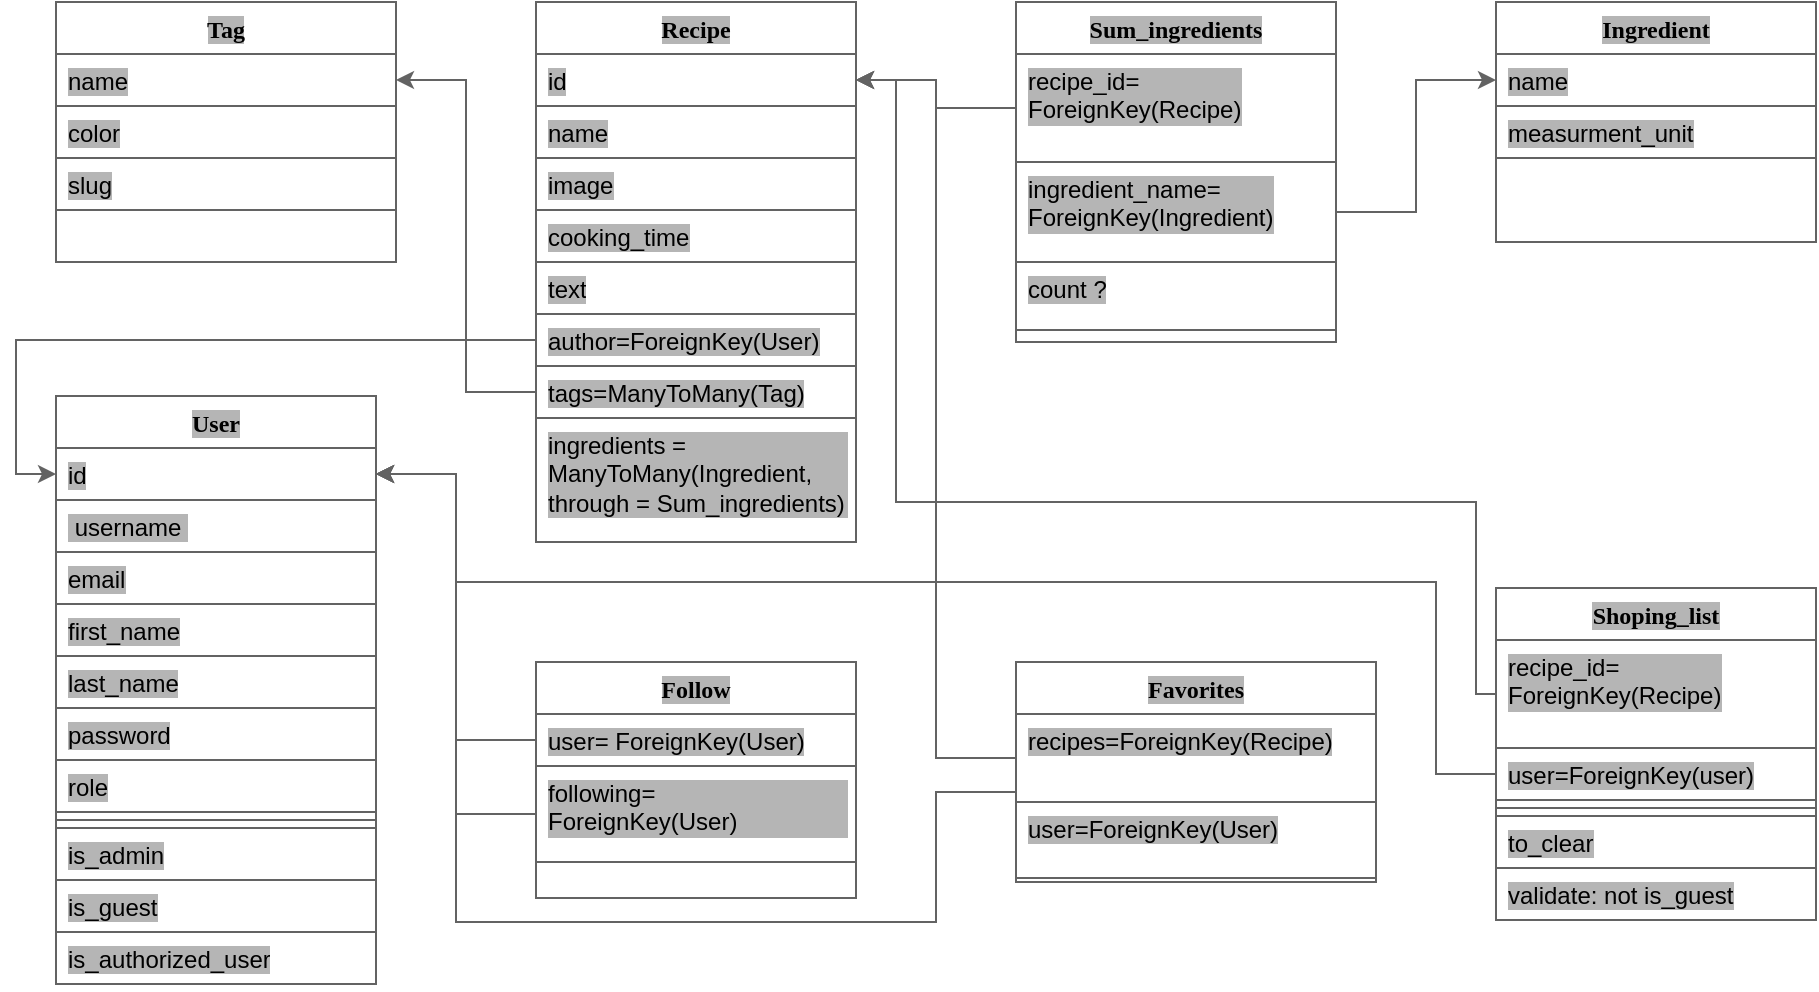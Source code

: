 <mxfile>
    <diagram name="Page-1" id="9f46799a-70d6-7492-0946-bef42562c5a5">
        <mxGraphModel dx="752" dy="393" grid="1" gridSize="10" guides="1" tooltips="1" connect="1" arrows="1" fold="1" page="1" pageScale="1" pageWidth="1100" pageHeight="850" background="none" math="0" shadow="0">
            <root>
                <mxCell id="0"/>
                <mxCell id="1" parent="0"/>
                <mxCell id="78961159f06e98e8-17" value="Recipe" style="swimlane;html=1;fontStyle=1;align=center;verticalAlign=top;childLayout=stackLayout;horizontal=1;startSize=26;horizontalStack=0;resizeParent=1;resizeLast=0;collapsible=1;marginBottom=0;swimlaneFillColor=#ffffff;rounded=0;shadow=0;comic=0;labelBackgroundColor=#B5B5B5;strokeWidth=1;fillColor=#FFFFFF;fontFamily=Verdana;fontSize=12;labelBorderColor=none;fontColor=#000000;whiteSpace=wrap;strokeColor=#636363;" parent="1" vertex="1">
                    <mxGeometry x="320" y="110" width="160" height="270" as="geometry"/>
                </mxCell>
                <mxCell id="78961159f06e98e8-21" value="id" style="text;html=1;strokeColor=#636363;fillColor=#FFFFFF;align=left;verticalAlign=top;spacingLeft=4;spacingRight=4;overflow=hidden;rotatable=0;points=[[0,0.5],[1,0.5]];portConstraint=eastwest;labelBorderColor=none;labelBackgroundColor=#B5B5B5;fontColor=#000000;whiteSpace=wrap;shadow=0;" parent="78961159f06e98e8-17" vertex="1">
                    <mxGeometry y="26" width="160" height="26" as="geometry"/>
                </mxCell>
                <mxCell id="tTol9lg7dFnoX-hlyUY5-7" value="name" style="text;html=1;strokeColor=#636363;fillColor=#FFFFFF;align=left;verticalAlign=top;spacingLeft=4;spacingRight=4;overflow=hidden;rotatable=0;points=[[0,0.5],[1,0.5]];portConstraint=eastwest;labelBorderColor=none;labelBackgroundColor=#B5B5B5;fontColor=#000000;whiteSpace=wrap;shadow=0;" parent="78961159f06e98e8-17" vertex="1">
                    <mxGeometry y="52" width="160" height="26" as="geometry"/>
                </mxCell>
                <mxCell id="78961159f06e98e8-23" value="image" style="text;html=1;strokeColor=#636363;fillColor=#FFFFFF;align=left;verticalAlign=top;spacingLeft=4;spacingRight=4;overflow=hidden;rotatable=0;points=[[0,0.5],[1,0.5]];portConstraint=eastwest;labelBorderColor=none;labelBackgroundColor=#B5B5B5;fontColor=#000000;whiteSpace=wrap;shadow=0;" parent="78961159f06e98e8-17" vertex="1">
                    <mxGeometry y="78" width="160" height="26" as="geometry"/>
                </mxCell>
                <mxCell id="78961159f06e98e8-25" value="cooking_time" style="text;html=1;strokeColor=#636363;fillColor=#FFFFFF;align=left;verticalAlign=top;spacingLeft=4;spacingRight=4;overflow=hidden;rotatable=0;points=[[0,0.5],[1,0.5]];portConstraint=eastwest;labelBorderColor=none;labelBackgroundColor=#B5B5B5;fontColor=#000000;whiteSpace=wrap;shadow=0;" parent="78961159f06e98e8-17" vertex="1">
                    <mxGeometry y="104" width="160" height="26" as="geometry"/>
                </mxCell>
                <mxCell id="78961159f06e98e8-26" value="text" style="text;html=1;strokeColor=#636363;fillColor=#FFFFFF;align=left;verticalAlign=top;spacingLeft=4;spacingRight=4;overflow=hidden;rotatable=0;points=[[0,0.5],[1,0.5]];portConstraint=eastwest;labelBorderColor=none;labelBackgroundColor=#B5B5B5;fontColor=#000000;whiteSpace=wrap;shadow=0;" parent="78961159f06e98e8-17" vertex="1">
                    <mxGeometry y="130" width="160" height="26" as="geometry"/>
                </mxCell>
                <mxCell id="78961159f06e98e8-24" value="author=ForeignKey(User)" style="text;html=1;strokeColor=#636363;fillColor=#FFFFFF;align=left;verticalAlign=top;spacingLeft=4;spacingRight=4;overflow=hidden;rotatable=0;points=[[0,0.5],[1,0.5]];portConstraint=eastwest;labelBorderColor=none;labelBackgroundColor=#B5B5B5;fontColor=#000000;whiteSpace=wrap;shadow=0;" parent="78961159f06e98e8-17" vertex="1">
                    <mxGeometry y="156" width="160" height="26" as="geometry"/>
                </mxCell>
                <mxCell id="ghc3xlel7lcxxB09unH8-13" value="tags=ManyToMany(Tag)" style="text;html=1;strokeColor=#636363;fillColor=#FFFFFF;align=left;verticalAlign=top;spacingLeft=4;spacingRight=4;overflow=hidden;rotatable=0;points=[[0,0.5],[1,0.5]];portConstraint=eastwest;labelBorderColor=none;labelBackgroundColor=#B5B5B5;fontColor=#000000;whiteSpace=wrap;shadow=0;" parent="78961159f06e98e8-17" vertex="1">
                    <mxGeometry y="182" width="160" height="26" as="geometry"/>
                </mxCell>
                <mxCell id="ghc3xlel7lcxxB09unH8-17" value="ingredients = ManyToMany(Ingredient,&lt;br&gt;through = Sum_ingredients)" style="text;html=1;strokeColor=#636363;fillColor=#FFFFFF;align=left;verticalAlign=top;spacingLeft=4;spacingRight=4;overflow=hidden;rotatable=0;points=[[0,0.5],[1,0.5]];portConstraint=eastwest;labelBorderColor=none;labelBackgroundColor=#B5B5B5;fontColor=#000000;whiteSpace=wrap;shadow=0;" parent="78961159f06e98e8-17" vertex="1">
                    <mxGeometry y="208" width="160" height="62" as="geometry"/>
                </mxCell>
                <mxCell id="78961159f06e98e8-30" value="Tag" style="swimlane;html=1;fontStyle=1;align=center;verticalAlign=top;childLayout=stackLayout;horizontal=1;startSize=26;horizontalStack=0;resizeParent=1;resizeLast=0;collapsible=1;marginBottom=0;swimlaneFillColor=#ffffff;rounded=0;shadow=0;comic=0;labelBackgroundColor=#B5B5B5;strokeWidth=1;fillColor=#FFFFFF;fontFamily=Verdana;fontSize=12;labelBorderColor=none;fontColor=#000000;whiteSpace=wrap;strokeColor=#636363;" parent="1" vertex="1">
                    <mxGeometry x="80" y="110" width="170" height="130" as="geometry"/>
                </mxCell>
                <mxCell id="78961159f06e98e8-31" value="name" style="text;html=1;strokeColor=#636363;fillColor=#FFFFFF;align=left;verticalAlign=top;spacingLeft=4;spacingRight=4;overflow=hidden;rotatable=0;points=[[0,0.5],[1,0.5]];portConstraint=eastwest;labelBorderColor=none;labelBackgroundColor=#B5B5B5;fontColor=#000000;whiteSpace=wrap;shadow=0;" parent="78961159f06e98e8-30" vertex="1">
                    <mxGeometry y="26" width="170" height="26" as="geometry"/>
                </mxCell>
                <mxCell id="78961159f06e98e8-32" value="color" style="text;html=1;strokeColor=#636363;fillColor=#FFFFFF;align=left;verticalAlign=top;spacingLeft=4;spacingRight=4;overflow=hidden;rotatable=0;points=[[0,0.5],[1,0.5]];portConstraint=eastwest;labelBorderColor=none;labelBackgroundColor=#B5B5B5;fontColor=#000000;whiteSpace=wrap;shadow=0;" parent="78961159f06e98e8-30" vertex="1">
                    <mxGeometry y="52" width="170" height="26" as="geometry"/>
                </mxCell>
                <mxCell id="78961159f06e98e8-33" value="slug" style="text;html=1;strokeColor=#636363;fillColor=#FFFFFF;align=left;verticalAlign=top;spacingLeft=4;spacingRight=4;overflow=hidden;rotatable=0;points=[[0,0.5],[1,0.5]];portConstraint=eastwest;labelBorderColor=none;labelBackgroundColor=#B5B5B5;fontColor=#000000;whiteSpace=wrap;shadow=0;" parent="78961159f06e98e8-30" vertex="1">
                    <mxGeometry y="78" width="170" height="26" as="geometry"/>
                </mxCell>
                <mxCell id="78961159f06e98e8-43" value="Ingredient" style="swimlane;html=1;fontStyle=1;align=center;verticalAlign=top;childLayout=stackLayout;horizontal=1;startSize=26;horizontalStack=0;resizeParent=1;resizeLast=0;collapsible=1;marginBottom=0;swimlaneFillColor=#ffffff;rounded=0;shadow=0;comic=0;labelBackgroundColor=#B5B5B5;strokeWidth=1;fillColor=#FFFFFF;fontFamily=Verdana;fontSize=12;labelBorderColor=none;fontColor=#000000;whiteSpace=wrap;strokeColor=#636363;" parent="1" vertex="1">
                    <mxGeometry x="800" y="110" width="160" height="120" as="geometry"/>
                </mxCell>
                <mxCell id="78961159f06e98e8-44" value="name" style="text;html=1;strokeColor=#636363;fillColor=#FFFFFF;align=left;verticalAlign=top;spacingLeft=4;spacingRight=4;overflow=hidden;rotatable=0;points=[[0,0.5],[1,0.5]];portConstraint=eastwest;labelBorderColor=none;labelBackgroundColor=#B5B5B5;fontColor=#000000;whiteSpace=wrap;shadow=0;" parent="78961159f06e98e8-43" vertex="1">
                    <mxGeometry y="26" width="160" height="26" as="geometry"/>
                </mxCell>
                <mxCell id="78961159f06e98e8-45" value="measurment_unit" style="text;html=1;strokeColor=#636363;fillColor=#FFFFFF;align=left;verticalAlign=top;spacingLeft=4;spacingRight=4;overflow=hidden;rotatable=0;points=[[0,0.5],[1,0.5]];portConstraint=eastwest;labelBorderColor=none;labelBackgroundColor=#B5B5B5;fontColor=#000000;whiteSpace=wrap;shadow=0;" parent="78961159f06e98e8-43" vertex="1">
                    <mxGeometry y="52" width="160" height="26" as="geometry"/>
                </mxCell>
                <mxCell id="78961159f06e98e8-56" value="User" style="swimlane;html=1;fontStyle=1;align=center;verticalAlign=top;childLayout=stackLayout;horizontal=1;startSize=26;horizontalStack=0;resizeParent=1;resizeLast=0;collapsible=1;marginBottom=0;swimlaneFillColor=#ffffff;rounded=0;shadow=0;comic=0;labelBackgroundColor=#B5B5B5;strokeWidth=1;fillColor=#FFFFFF;fontFamily=Verdana;fontSize=12;labelBorderColor=none;fontColor=#000000;whiteSpace=wrap;strokeColor=#636363;" parent="1" vertex="1">
                    <mxGeometry x="80" y="307" width="160" height="294" as="geometry"/>
                </mxCell>
                <mxCell id="78961159f06e98e8-57" value="id" style="text;html=1;strokeColor=#636363;fillColor=#FFFFFF;align=left;verticalAlign=top;spacingLeft=4;spacingRight=4;overflow=hidden;rotatable=0;points=[[0,0.5],[1,0.5]];portConstraint=eastwest;labelBorderColor=none;labelBackgroundColor=#B5B5B5;fontColor=#000000;whiteSpace=wrap;shadow=0;" parent="78961159f06e98e8-56" vertex="1">
                    <mxGeometry y="26" width="160" height="26" as="geometry"/>
                </mxCell>
                <mxCell id="lTvlNWa3KyWWzM1s08XT-5" value="&amp;nbsp;username&amp;nbsp;" style="text;html=1;strokeColor=#636363;fillColor=#FFFFFF;align=left;verticalAlign=top;spacingLeft=4;spacingRight=4;overflow=hidden;rotatable=0;points=[[0,0.5],[1,0.5]];portConstraint=eastwest;labelBorderColor=none;labelBackgroundColor=#B5B5B5;fontColor=#000000;whiteSpace=wrap;shadow=0;" parent="78961159f06e98e8-56" vertex="1">
                    <mxGeometry y="52" width="160" height="26" as="geometry"/>
                </mxCell>
                <mxCell id="78961159f06e98e8-58" value="email&lt;br&gt;" style="text;html=1;strokeColor=#636363;fillColor=#FFFFFF;align=left;verticalAlign=top;spacingLeft=4;spacingRight=4;overflow=hidden;rotatable=0;points=[[0,0.5],[1,0.5]];portConstraint=eastwest;labelBorderColor=none;labelBackgroundColor=#B5B5B5;fontColor=#000000;whiteSpace=wrap;shadow=0;" parent="78961159f06e98e8-56" vertex="1">
                    <mxGeometry y="78" width="160" height="26" as="geometry"/>
                </mxCell>
                <mxCell id="78961159f06e98e8-59" value="first_name" style="text;html=1;strokeColor=#636363;fillColor=#FFFFFF;align=left;verticalAlign=top;spacingLeft=4;spacingRight=4;overflow=hidden;rotatable=0;points=[[0,0.5],[1,0.5]];portConstraint=eastwest;labelBorderColor=none;labelBackgroundColor=#B5B5B5;fontColor=#000000;whiteSpace=wrap;shadow=0;" parent="78961159f06e98e8-56" vertex="1">
                    <mxGeometry y="104" width="160" height="26" as="geometry"/>
                </mxCell>
                <mxCell id="78961159f06e98e8-60" value="last_name" style="text;html=1;strokeColor=#636363;fillColor=#FFFFFF;align=left;verticalAlign=top;spacingLeft=4;spacingRight=4;overflow=hidden;rotatable=0;points=[[0,0.5],[1,0.5]];portConstraint=eastwest;labelBorderColor=none;labelBackgroundColor=#B5B5B5;fontColor=#000000;whiteSpace=wrap;shadow=0;" parent="78961159f06e98e8-56" vertex="1">
                    <mxGeometry y="130" width="160" height="26" as="geometry"/>
                </mxCell>
                <mxCell id="78961159f06e98e8-61" value="password" style="text;html=1;strokeColor=#636363;fillColor=#FFFFFF;align=left;verticalAlign=top;spacingLeft=4;spacingRight=4;overflow=hidden;rotatable=0;points=[[0,0.5],[1,0.5]];portConstraint=eastwest;labelBorderColor=none;labelBackgroundColor=#B5B5B5;fontColor=#000000;whiteSpace=wrap;shadow=0;" parent="78961159f06e98e8-56" vertex="1">
                    <mxGeometry y="156" width="160" height="26" as="geometry"/>
                </mxCell>
                <mxCell id="ghc3xlel7lcxxB09unH8-2" value="role" style="text;html=1;strokeColor=#636363;fillColor=#FFFFFF;align=left;verticalAlign=top;spacingLeft=4;spacingRight=4;overflow=hidden;rotatable=0;points=[[0,0.5],[1,0.5]];portConstraint=eastwest;labelBorderColor=none;labelBackgroundColor=#B5B5B5;fontColor=#000000;whiteSpace=wrap;shadow=0;" parent="78961159f06e98e8-56" vertex="1">
                    <mxGeometry y="182" width="160" height="26" as="geometry"/>
                </mxCell>
                <mxCell id="78961159f06e98e8-64" value="" style="line;html=1;strokeWidth=1;fillColor=#FFFFFF;align=left;verticalAlign=middle;spacingTop=-1;spacingLeft=3;spacingRight=3;rotatable=0;labelPosition=right;points=[];portConstraint=eastwest;labelBorderColor=none;labelBackgroundColor=#B5B5B5;fontColor=#000000;whiteSpace=wrap;strokeColor=#636363;shadow=0;" parent="78961159f06e98e8-56" vertex="1">
                    <mxGeometry y="208" width="160" height="8" as="geometry"/>
                </mxCell>
                <mxCell id="78961159f06e98e8-65" value="is_admin" style="text;html=1;strokeColor=#636363;fillColor=#FFFFFF;align=left;verticalAlign=top;spacingLeft=4;spacingRight=4;overflow=hidden;rotatable=0;points=[[0,0.5],[1,0.5]];portConstraint=eastwest;labelBorderColor=none;labelBackgroundColor=#B5B5B5;fontColor=#000000;whiteSpace=wrap;shadow=0;" parent="78961159f06e98e8-56" vertex="1">
                    <mxGeometry y="216" width="160" height="26" as="geometry"/>
                </mxCell>
                <mxCell id="78961159f06e98e8-66" value="is_guest" style="text;html=1;strokeColor=#636363;fillColor=#FFFFFF;align=left;verticalAlign=top;spacingLeft=4;spacingRight=4;overflow=hidden;rotatable=0;points=[[0,0.5],[1,0.5]];portConstraint=eastwest;labelBorderColor=none;labelBackgroundColor=#B5B5B5;fontColor=#000000;whiteSpace=wrap;shadow=0;" parent="78961159f06e98e8-56" vertex="1">
                    <mxGeometry y="242" width="160" height="26" as="geometry"/>
                </mxCell>
                <mxCell id="78961159f06e98e8-68" value="is_authorized_user" style="text;html=1;strokeColor=#636363;fillColor=#FFFFFF;align=left;verticalAlign=top;spacingLeft=4;spacingRight=4;overflow=hidden;rotatable=0;points=[[0,0.5],[1,0.5]];portConstraint=eastwest;labelBorderColor=none;labelBackgroundColor=#B5B5B5;fontColor=#000000;whiteSpace=wrap;shadow=0;" parent="78961159f06e98e8-56" vertex="1">
                    <mxGeometry y="268" width="160" height="26" as="geometry"/>
                </mxCell>
                <mxCell id="ghc3xlel7lcxxB09unH8-4" value="" style="edgeStyle=orthogonalEdgeStyle;rounded=0;orthogonalLoop=1;jettySize=auto;html=1;entryX=1;entryY=0.5;entryDx=0;entryDy=0;exitX=0;exitY=0.5;exitDx=0;exitDy=0;labelBorderColor=none;labelBackgroundColor=#B5B5B5;fontColor=#000000;strokeColor=#636363;shadow=0;fillColor=#FFFFFF;" parent="1" source="78961159f06e98e8-84" target="78961159f06e98e8-57" edge="1">
                    <mxGeometry relative="1" as="geometry"/>
                </mxCell>
                <mxCell id="78961159f06e98e8-82" value="Follow" style="swimlane;html=1;fontStyle=1;align=center;verticalAlign=top;childLayout=stackLayout;horizontal=1;startSize=26;horizontalStack=0;resizeParent=1;resizeLast=0;collapsible=1;marginBottom=0;swimlaneFillColor=#ffffff;rounded=0;shadow=0;comic=0;labelBackgroundColor=#B5B5B5;strokeWidth=1;fillColor=#FFFFFF;fontFamily=Verdana;fontSize=12;labelBorderColor=none;fontColor=#000000;whiteSpace=wrap;strokeColor=#636363;" parent="1" vertex="1">
                    <mxGeometry x="320" y="440" width="160" height="118" as="geometry"/>
                </mxCell>
                <mxCell id="78961159f06e98e8-83" value="user= ForeignKey(User)" style="text;html=1;strokeColor=#636363;fillColor=#FFFFFF;align=left;verticalAlign=top;spacingLeft=4;spacingRight=4;overflow=hidden;rotatable=0;points=[[0,0.5],[1,0.5]];portConstraint=eastwest;labelBorderColor=none;labelBackgroundColor=#B5B5B5;fontColor=#000000;whiteSpace=wrap;shadow=0;" parent="78961159f06e98e8-82" vertex="1">
                    <mxGeometry y="26" width="160" height="26" as="geometry"/>
                </mxCell>
                <mxCell id="78961159f06e98e8-84" value="following= ForeignKey(User)" style="text;html=1;strokeColor=#636363;fillColor=#FFFFFF;align=left;verticalAlign=top;spacingLeft=4;spacingRight=4;overflow=hidden;rotatable=0;points=[[0,0.5],[1,0.5]];portConstraint=eastwest;labelBorderColor=none;labelBackgroundColor=#B5B5B5;fontColor=#000000;whiteSpace=wrap;shadow=0;" parent="78961159f06e98e8-82" vertex="1">
                    <mxGeometry y="52" width="160" height="48" as="geometry"/>
                </mxCell>
                <mxCell id="78961159f06e98e8-95" value="Favorites" style="swimlane;html=1;fontStyle=1;align=center;verticalAlign=top;childLayout=stackLayout;horizontal=1;startSize=26;horizontalStack=0;resizeParent=1;resizeLast=0;collapsible=1;marginBottom=0;swimlaneFillColor=#ffffff;rounded=0;shadow=0;comic=0;labelBackgroundColor=#B5B5B5;strokeWidth=1;fillColor=#FFFFFF;fontFamily=Verdana;fontSize=12;labelBorderColor=none;fontColor=#000000;whiteSpace=wrap;strokeColor=#636363;" parent="1" vertex="1">
                    <mxGeometry x="560" y="440" width="180" height="110" as="geometry"/>
                </mxCell>
                <mxCell id="78961159f06e98e8-97" value="recipes=ForeignKey(Recipe)" style="text;html=1;strokeColor=#636363;fillColor=#FFFFFF;align=left;verticalAlign=top;spacingLeft=4;spacingRight=4;overflow=hidden;rotatable=0;points=[[0,0.5],[1,0.5]];portConstraint=eastwest;labelBorderColor=none;labelBackgroundColor=#B5B5B5;fontColor=#000000;whiteSpace=wrap;shadow=0;" parent="78961159f06e98e8-95" vertex="1">
                    <mxGeometry y="26" width="180" height="44" as="geometry"/>
                </mxCell>
                <mxCell id="78961159f06e98e8-98" value="user=ForeignKey(User)" style="text;html=1;strokeColor=#636363;fillColor=#FFFFFF;align=left;verticalAlign=top;spacingLeft=4;spacingRight=4;overflow=hidden;rotatable=0;points=[[0,0.5],[1,0.5]];portConstraint=eastwest;labelBorderColor=none;labelBackgroundColor=#B5B5B5;fontColor=#000000;whiteSpace=wrap;shadow=0;" parent="78961159f06e98e8-95" vertex="1">
                    <mxGeometry y="70" width="180" height="38" as="geometry"/>
                </mxCell>
                <mxCell id="78961159f06e98e8-108" value="Shoping_list" style="swimlane;html=1;fontStyle=1;align=center;verticalAlign=top;childLayout=stackLayout;horizontal=1;startSize=26;horizontalStack=0;resizeParent=1;resizeLast=0;collapsible=1;marginBottom=0;swimlaneFillColor=#ffffff;rounded=0;shadow=0;comic=0;labelBackgroundColor=#B5B5B5;strokeWidth=1;fillColor=#FFFFFF;fontFamily=Verdana;fontSize=12;labelBorderColor=none;fontColor=#000000;whiteSpace=wrap;strokeColor=#636363;" parent="1" vertex="1">
                    <mxGeometry x="800" y="403.0" width="160" height="166" as="geometry"/>
                </mxCell>
                <mxCell id="78961159f06e98e8-109" value="recipe_id=&lt;br&gt;ForeignKey(Recipe)" style="text;html=1;strokeColor=#636363;fillColor=#FFFFFF;align=left;verticalAlign=top;spacingLeft=4;spacingRight=4;overflow=hidden;rotatable=0;points=[[0,0.5],[1,0.5]];portConstraint=eastwest;labelBorderColor=none;labelBackgroundColor=#B5B5B5;fontColor=#000000;whiteSpace=wrap;shadow=0;" parent="78961159f06e98e8-108" vertex="1">
                    <mxGeometry y="26" width="160" height="54" as="geometry"/>
                </mxCell>
                <mxCell id="78961159f06e98e8-110" value="user=ForeignKey(user)" style="text;html=1;strokeColor=#636363;fillColor=#FFFFFF;align=left;verticalAlign=top;spacingLeft=4;spacingRight=4;overflow=hidden;rotatable=0;points=[[0,0.5],[1,0.5]];portConstraint=eastwest;labelBorderColor=none;labelBackgroundColor=#B5B5B5;fontColor=#000000;whiteSpace=wrap;shadow=0;" parent="78961159f06e98e8-108" vertex="1">
                    <mxGeometry y="80" width="160" height="26" as="geometry"/>
                </mxCell>
                <mxCell id="78961159f06e98e8-116" value="" style="line;html=1;strokeWidth=1;fillColor=#FFFFFF;align=left;verticalAlign=middle;spacingTop=-1;spacingLeft=3;spacingRight=3;rotatable=0;labelPosition=right;points=[];portConstraint=eastwest;labelBorderColor=none;labelBackgroundColor=#B5B5B5;fontColor=#000000;whiteSpace=wrap;strokeColor=#636363;shadow=0;" parent="78961159f06e98e8-108" vertex="1">
                    <mxGeometry y="106" width="160" height="8" as="geometry"/>
                </mxCell>
                <mxCell id="78961159f06e98e8-117" value="to_clear" style="text;html=1;strokeColor=#636363;fillColor=#FFFFFF;align=left;verticalAlign=top;spacingLeft=4;spacingRight=4;overflow=hidden;rotatable=0;points=[[0,0.5],[1,0.5]];portConstraint=eastwest;labelBorderColor=none;labelBackgroundColor=#B5B5B5;fontColor=#000000;whiteSpace=wrap;shadow=0;" parent="78961159f06e98e8-108" vertex="1">
                    <mxGeometry y="114" width="160" height="26" as="geometry"/>
                </mxCell>
                <mxCell id="78961159f06e98e8-120" value="validate: not is_guest" style="text;html=1;strokeColor=#636363;fillColor=#FFFFFF;align=left;verticalAlign=top;spacingLeft=4;spacingRight=4;overflow=hidden;rotatable=0;points=[[0,0.5],[1,0.5]];portConstraint=eastwest;labelBorderColor=none;labelBackgroundColor=#B5B5B5;fontColor=#000000;whiteSpace=wrap;shadow=0;" parent="78961159f06e98e8-108" vertex="1">
                    <mxGeometry y="140" width="160" height="26" as="geometry"/>
                </mxCell>
                <mxCell id="ghc3xlel7lcxxB09unH8-5" value="" style="edgeStyle=orthogonalEdgeStyle;rounded=0;orthogonalLoop=1;jettySize=auto;html=1;entryX=1;entryY=0.5;entryDx=0;entryDy=0;labelBorderColor=none;labelBackgroundColor=#B5B5B5;fontColor=#000000;strokeColor=#636363;shadow=0;fillColor=#FFFFFF;" parent="1" source="78961159f06e98e8-83" target="78961159f06e98e8-57" edge="1">
                    <mxGeometry relative="1" as="geometry"/>
                </mxCell>
                <mxCell id="ghc3xlel7lcxxB09unH8-15" style="edgeStyle=orthogonalEdgeStyle;rounded=0;orthogonalLoop=1;jettySize=auto;html=1;exitX=0;exitY=0.5;exitDx=0;exitDy=0;entryX=1;entryY=0.5;entryDx=0;entryDy=0;labelBorderColor=none;labelBackgroundColor=#B5B5B5;fontColor=#000000;strokeColor=#636363;shadow=0;fillColor=#FFFFFF;" parent="1" source="ghc3xlel7lcxxB09unH8-13" target="78961159f06e98e8-31" edge="1">
                    <mxGeometry relative="1" as="geometry"/>
                </mxCell>
                <mxCell id="tTol9lg7dFnoX-hlyUY5-1" style="edgeStyle=orthogonalEdgeStyle;rounded=0;orthogonalLoop=1;jettySize=auto;html=1;exitX=0;exitY=0.5;exitDx=0;exitDy=0;entryX=0;entryY=0.5;entryDx=0;entryDy=0;labelBorderColor=none;labelBackgroundColor=#B5B5B5;fontColor=#000000;strokeColor=#636363;shadow=0;fillColor=#FFFFFF;" parent="1" source="78961159f06e98e8-24" target="78961159f06e98e8-57" edge="1">
                    <mxGeometry relative="1" as="geometry"/>
                </mxCell>
                <mxCell id="tTol9lg7dFnoX-hlyUY5-2" value="Sum_ingredients" style="swimlane;html=1;fontStyle=1;align=center;verticalAlign=top;childLayout=stackLayout;horizontal=1;startSize=26;horizontalStack=0;resizeParent=1;resizeLast=0;collapsible=1;marginBottom=0;swimlaneFillColor=#ffffff;rounded=0;shadow=0;comic=0;labelBackgroundColor=#B5B5B5;strokeWidth=1;fillColor=#FFFFFF;fontFamily=Verdana;fontSize=12;labelBorderColor=none;fontColor=#000000;whiteSpace=wrap;strokeColor=#636363;" parent="1" vertex="1">
                    <mxGeometry x="560" y="110" width="160" height="170" as="geometry"/>
                </mxCell>
                <mxCell id="tTol9lg7dFnoX-hlyUY5-3" value="recipe_id=&lt;br&gt;ForeignKey(Recipe)" style="text;html=1;strokeColor=#636363;fillColor=#FFFFFF;align=left;verticalAlign=top;spacingLeft=4;spacingRight=4;overflow=hidden;rotatable=0;points=[[0,0.5],[1,0.5]];portConstraint=eastwest;labelBorderColor=none;labelBackgroundColor=#B5B5B5;fontColor=#000000;whiteSpace=wrap;shadow=0;" parent="tTol9lg7dFnoX-hlyUY5-2" vertex="1">
                    <mxGeometry y="26" width="160" height="54" as="geometry"/>
                </mxCell>
                <mxCell id="tTol9lg7dFnoX-hlyUY5-4" value="ingredient_name=&lt;br&gt;ForeignKey(Ingredient)" style="text;html=1;strokeColor=#636363;fillColor=#FFFFFF;align=left;verticalAlign=top;spacingLeft=4;spacingRight=4;overflow=hidden;rotatable=0;points=[[0,0.5],[1,0.5]];portConstraint=eastwest;labelBorderColor=none;labelBackgroundColor=#B5B5B5;fontColor=#000000;whiteSpace=wrap;shadow=0;" parent="tTol9lg7dFnoX-hlyUY5-2" vertex="1">
                    <mxGeometry y="80" width="160" height="50" as="geometry"/>
                </mxCell>
                <mxCell id="tTol9lg7dFnoX-hlyUY5-9" value="count ?" style="text;html=1;strokeColor=#636363;fillColor=#FFFFFF;align=left;verticalAlign=top;spacingLeft=4;spacingRight=4;overflow=hidden;rotatable=0;points=[[0,0.5],[1,0.5]];portConstraint=eastwest;labelBorderColor=none;labelBackgroundColor=#B5B5B5;fontColor=#000000;whiteSpace=wrap;shadow=0;" parent="tTol9lg7dFnoX-hlyUY5-2" vertex="1">
                    <mxGeometry y="130" width="160" height="34" as="geometry"/>
                </mxCell>
                <mxCell id="tTol9lg7dFnoX-hlyUY5-6" style="edgeStyle=orthogonalEdgeStyle;rounded=0;orthogonalLoop=1;jettySize=auto;html=1;exitX=0;exitY=0.5;exitDx=0;exitDy=0;labelBorderColor=none;labelBackgroundColor=#B5B5B5;fontColor=#000000;strokeColor=#636363;shadow=0;fillColor=#FFFFFF;" parent="1" source="tTol9lg7dFnoX-hlyUY5-3" target="78961159f06e98e8-21" edge="1">
                    <mxGeometry relative="1" as="geometry"/>
                </mxCell>
                <mxCell id="tTol9lg7dFnoX-hlyUY5-8" style="edgeStyle=orthogonalEdgeStyle;rounded=0;orthogonalLoop=1;jettySize=auto;html=1;exitX=1;exitY=0.5;exitDx=0;exitDy=0;labelBorderColor=none;labelBackgroundColor=#B5B5B5;fontColor=#000000;strokeColor=#636363;shadow=0;fillColor=#FFFFFF;" parent="1" source="tTol9lg7dFnoX-hlyUY5-4" target="78961159f06e98e8-44" edge="1">
                    <mxGeometry relative="1" as="geometry"/>
                </mxCell>
                <mxCell id="lTvlNWa3KyWWzM1s08XT-2" style="edgeStyle=orthogonalEdgeStyle;rounded=0;orthogonalLoop=1;jettySize=auto;html=1;exitX=0;exitY=0.5;exitDx=0;exitDy=0;entryX=1;entryY=0.5;entryDx=0;entryDy=0;labelBorderColor=none;labelBackgroundColor=#B5B5B5;fontColor=#000000;strokeColor=#636363;shadow=0;fillColor=#FFFFFF;" parent="1" source="78961159f06e98e8-97" target="78961159f06e98e8-21" edge="1">
                    <mxGeometry relative="1" as="geometry"/>
                </mxCell>
                <mxCell id="lTvlNWa3KyWWzM1s08XT-3" style="edgeStyle=orthogonalEdgeStyle;rounded=0;orthogonalLoop=1;jettySize=auto;html=1;exitX=0;exitY=0.5;exitDx=0;exitDy=0;entryX=1;entryY=0.5;entryDx=0;entryDy=0;labelBorderColor=none;labelBackgroundColor=#B5B5B5;fontColor=#000000;strokeColor=#636363;shadow=0;fillColor=#FFFFFF;" parent="1" source="78961159f06e98e8-98" target="78961159f06e98e8-57" edge="1">
                    <mxGeometry relative="1" as="geometry">
                        <Array as="points">
                            <mxPoint x="560" y="505"/>
                            <mxPoint x="520" y="505"/>
                            <mxPoint x="520" y="570"/>
                            <mxPoint x="280" y="570"/>
                            <mxPoint x="280" y="346"/>
                        </Array>
                    </mxGeometry>
                </mxCell>
                <mxCell id="lTvlNWa3KyWWzM1s08XT-6" style="edgeStyle=orthogonalEdgeStyle;rounded=0;orthogonalLoop=1;jettySize=auto;html=1;exitX=0;exitY=0.5;exitDx=0;exitDy=0;labelBorderColor=none;labelBackgroundColor=#B5B5B5;fontColor=#000000;strokeColor=#636363;shadow=0;fillColor=#FFFFFF;" parent="1" source="78961159f06e98e8-110" target="78961159f06e98e8-57" edge="1">
                    <mxGeometry relative="1" as="geometry">
                        <Array as="points">
                            <mxPoint x="770" y="496"/>
                            <mxPoint x="770" y="400"/>
                            <mxPoint x="280" y="400"/>
                            <mxPoint x="280" y="346"/>
                        </Array>
                    </mxGeometry>
                </mxCell>
                <mxCell id="lTvlNWa3KyWWzM1s08XT-7" style="edgeStyle=orthogonalEdgeStyle;rounded=0;orthogonalLoop=1;jettySize=auto;html=1;exitX=0;exitY=0.5;exitDx=0;exitDy=0;entryX=1;entryY=0.5;entryDx=0;entryDy=0;labelBorderColor=none;labelBackgroundColor=#B5B5B5;fontColor=#000000;strokeColor=#636363;shadow=0;fillColor=#FFFFFF;" parent="1" source="78961159f06e98e8-109" target="78961159f06e98e8-21" edge="1">
                    <mxGeometry relative="1" as="geometry">
                        <Array as="points">
                            <mxPoint x="790" y="456"/>
                            <mxPoint x="790" y="360"/>
                            <mxPoint x="500" y="360"/>
                            <mxPoint x="500" y="149"/>
                        </Array>
                    </mxGeometry>
                </mxCell>
            </root>
        </mxGraphModel>
    </diagram>
</mxfile>
